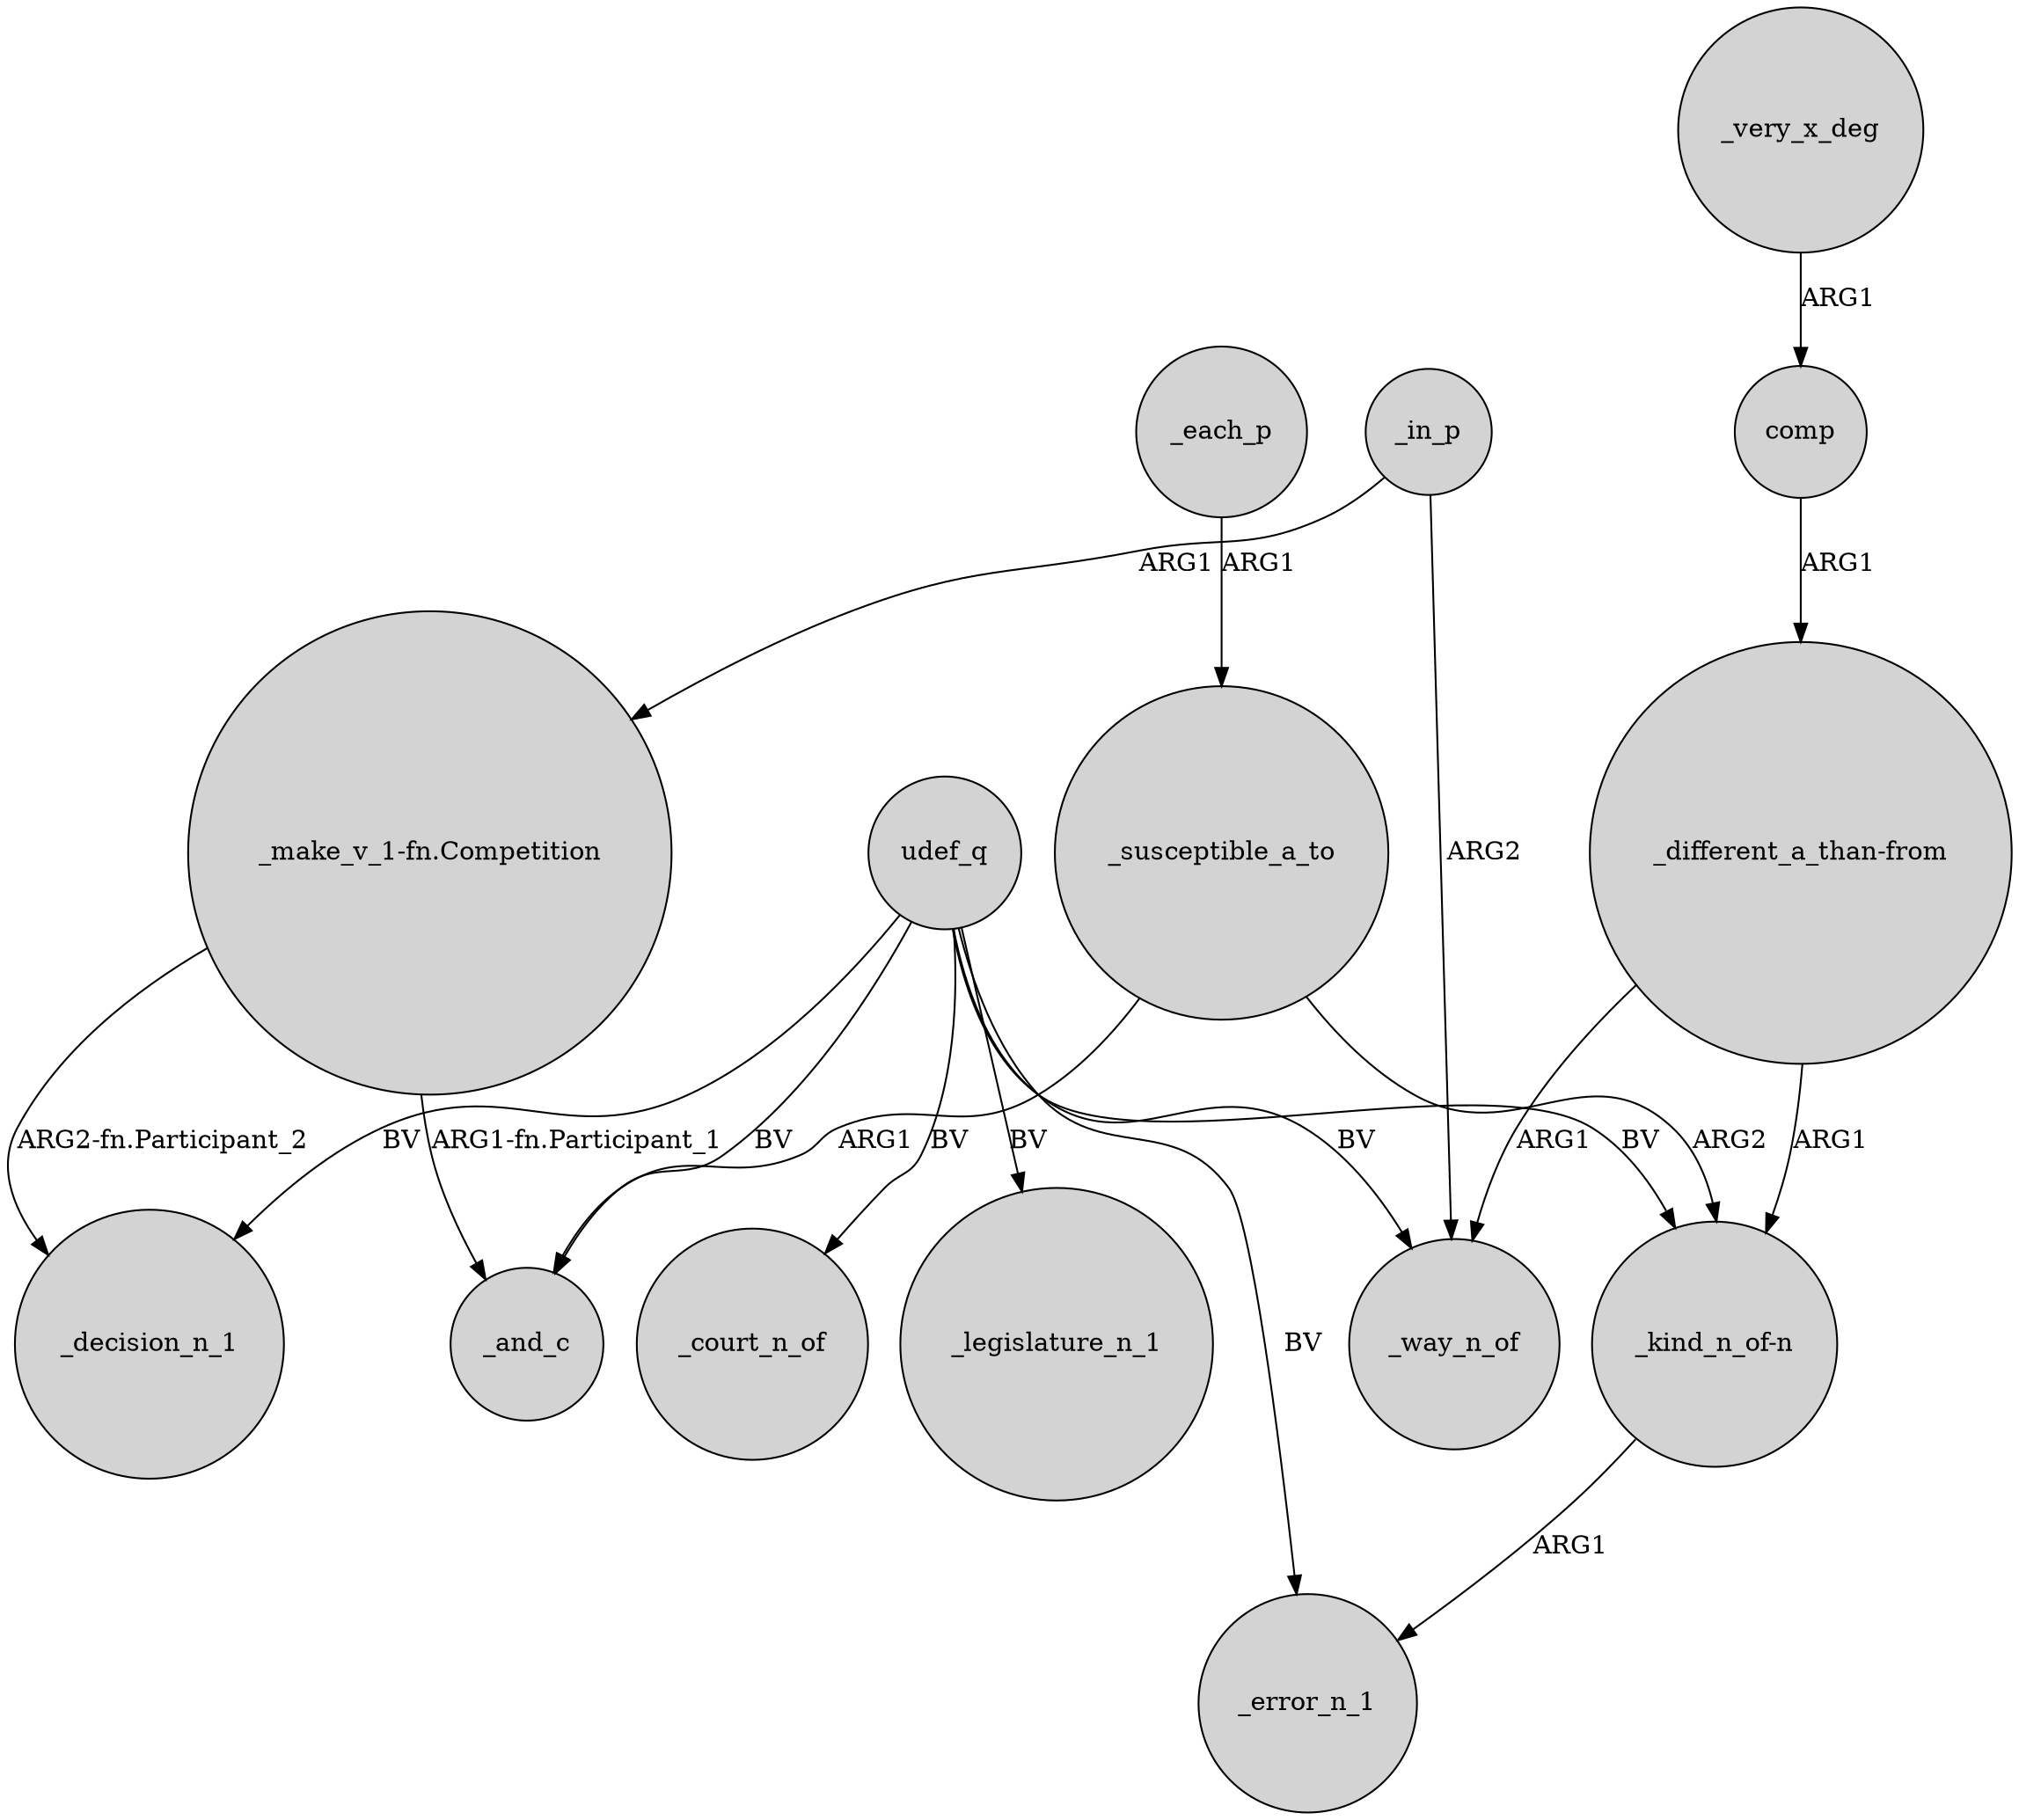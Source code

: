 digraph {
	node [shape=circle style=filled]
	"_make_v_1-fn.Competition" -> _and_c [label="ARG1-fn.Participant_1"]
	udef_q -> _error_n_1 [label=BV]
	udef_q -> _and_c [label=BV]
	udef_q -> "_kind_n_of-n" [label=BV]
	"_make_v_1-fn.Competition" -> _decision_n_1 [label="ARG2-fn.Participant_2"]
	_susceptible_a_to -> "_kind_n_of-n" [label=ARG2]
	_in_p -> _way_n_of [label=ARG2]
	"_different_a_than-from" -> _way_n_of [label=ARG1]
	udef_q -> _decision_n_1 [label=BV]
	"_kind_n_of-n" -> _error_n_1 [label=ARG1]
	udef_q -> _way_n_of [label=BV]
	"_different_a_than-from" -> "_kind_n_of-n" [label=ARG1]
	comp -> "_different_a_than-from" [label=ARG1]
	udef_q -> _court_n_of [label=BV]
	_each_p -> _susceptible_a_to [label=ARG1]
	_susceptible_a_to -> _and_c [label=ARG1]
	udef_q -> _legislature_n_1 [label=BV]
	_in_p -> "_make_v_1-fn.Competition" [label=ARG1]
	_very_x_deg -> comp [label=ARG1]
}
